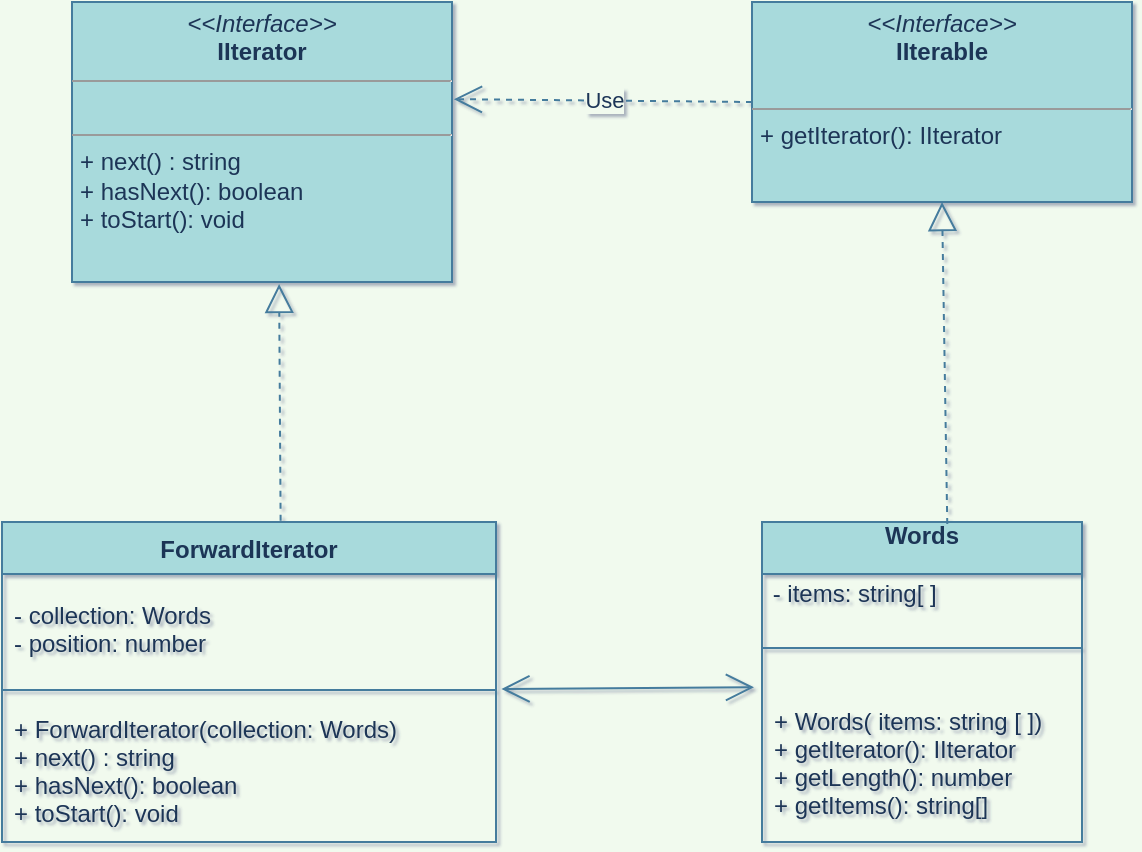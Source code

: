 <mxfile>
    <diagram id="Nbmav5JtQHxNNvS3Y5OF" name="Page-1">
        <mxGraphModel dx="1256" dy="743" grid="0" gridSize="10" guides="1" tooltips="1" connect="1" arrows="1" fold="1" page="1" pageScale="1" pageWidth="827" pageHeight="1169" background="#F1FAEE" math="0" shadow="1">
            <root>
                <mxCell id="0"/>
                <mxCell id="1" parent="0"/>
                <mxCell id="2" value="&lt;p style=&quot;margin: 0px ; margin-top: 4px ; text-align: center&quot;&gt;&lt;i&gt;&amp;lt;&amp;lt;Interface&amp;gt;&amp;gt;&lt;/i&gt;&lt;br&gt;&lt;b&gt;IIterable&lt;/b&gt;&lt;/p&gt;&lt;p style=&quot;margin: 0px ; margin-left: 4px&quot;&gt;&lt;br&gt;&lt;/p&gt;&lt;hr size=&quot;1&quot;&gt;&lt;p style=&quot;margin: 0px ; margin-left: 4px&quot;&gt;+ getIterator(): IIterator&lt;/p&gt;" style="verticalAlign=middle;align=left;overflow=fill;fontSize=12;fontFamily=Helvetica;html=1;fillColor=#A8DADC;strokeColor=#457B9D;fontColor=#1D3557;" vertex="1" parent="1">
                    <mxGeometry x="470" y="180" width="190" height="100" as="geometry"/>
                </mxCell>
                <mxCell id="3" value="&lt;p style=&quot;margin: 0px ; margin-top: 4px ; text-align: center&quot;&gt;&lt;i&gt;&amp;lt;&amp;lt;Interface&amp;gt;&amp;gt;&lt;/i&gt;&lt;br&gt;&lt;b&gt;IIterator&lt;/b&gt;&lt;/p&gt;&lt;hr size=&quot;1&quot;&gt;&lt;p style=&quot;margin: 0px ; margin-left: 4px&quot;&gt;&lt;br&gt;&lt;/p&gt;&lt;hr size=&quot;1&quot;&gt;&lt;p style=&quot;margin: 0px ; margin-left: 4px&quot;&gt;+ next() : string&lt;/p&gt;&lt;p style=&quot;margin: 0px ; margin-left: 4px&quot;&gt;+ hasNext(): boolean&lt;/p&gt;&lt;p style=&quot;margin: 0px ; margin-left: 4px&quot;&gt;+ toStart(): void&lt;/p&gt;" style="verticalAlign=middle;align=left;overflow=fill;fontSize=12;fontFamily=Helvetica;html=1;fillColor=#A8DADC;strokeColor=#457B9D;fontColor=#1D3557;" vertex="1" parent="1">
                    <mxGeometry x="130" y="180" width="190" height="140" as="geometry"/>
                </mxCell>
                <mxCell id="4" value="Words&#10;" style="swimlane;fontStyle=1;align=center;verticalAlign=middle;childLayout=stackLayout;horizontal=1;startSize=26;horizontalStack=0;resizeParent=1;resizeParentMax=0;resizeLast=0;collapsible=1;marginBottom=0;fillColor=#A8DADC;strokeColor=#457B9D;fontColor=#1D3557;" vertex="1" parent="1">
                    <mxGeometry x="475" y="440" width="160" height="160" as="geometry"/>
                </mxCell>
                <mxCell id="12" value="&amp;nbsp;- items: string[ ]" style="text;html=1;align=left;verticalAlign=middle;resizable=0;points=[];autosize=1;strokeColor=none;fontColor=#1D3557;" vertex="1" parent="4">
                    <mxGeometry y="26" width="160" height="20" as="geometry"/>
                </mxCell>
                <mxCell id="6" value="" style="line;strokeWidth=1;fillColor=none;align=left;verticalAlign=middle;spacingTop=-1;spacingLeft=3;spacingRight=3;rotatable=0;labelPosition=right;points=[];portConstraint=eastwest;labelBackgroundColor=#F1FAEE;strokeColor=#457B9D;fontColor=#1D3557;" vertex="1" parent="4">
                    <mxGeometry y="46" width="160" height="34" as="geometry"/>
                </mxCell>
                <mxCell id="7" value="+ Words( items: string [ ])&#10;+ getIterator(): IIterator&#10;+ getLength(): number&#10;+ getItems(): string[]" style="text;strokeColor=none;fillColor=none;align=left;verticalAlign=middle;spacingLeft=4;spacingRight=4;overflow=hidden;rotatable=0;points=[[0,0.5],[1,0.5]];portConstraint=eastwest;fontColor=#1D3557;" vertex="1" parent="4">
                    <mxGeometry y="80" width="160" height="80" as="geometry"/>
                </mxCell>
                <mxCell id="8" value="ForwardIterator" style="swimlane;fontStyle=1;align=center;verticalAlign=middle;childLayout=stackLayout;horizontal=1;startSize=26;horizontalStack=0;resizeParent=1;resizeParentMax=0;resizeLast=0;collapsible=1;marginBottom=0;fillColor=#A8DADC;strokeColor=#457B9D;fontColor=#1D3557;" vertex="1" parent="1">
                    <mxGeometry x="95" y="440" width="247" height="160" as="geometry"/>
                </mxCell>
                <mxCell id="9" value="- collection: Words&#10;- position: number" style="text;strokeColor=none;fillColor=none;align=left;verticalAlign=middle;spacingLeft=4;spacingRight=4;overflow=hidden;rotatable=0;points=[[0,0.5],[1,0.5]];portConstraint=eastwest;fontColor=#1D3557;" vertex="1" parent="8">
                    <mxGeometry y="26" width="247" height="54" as="geometry"/>
                </mxCell>
                <mxCell id="10" value="" style="line;strokeWidth=1;fillColor=none;align=left;verticalAlign=middle;spacingTop=-1;spacingLeft=3;spacingRight=3;rotatable=0;labelPosition=right;points=[];portConstraint=eastwest;labelBackgroundColor=#F1FAEE;strokeColor=#457B9D;fontColor=#1D3557;" vertex="1" parent="8">
                    <mxGeometry y="80" width="247" height="8" as="geometry"/>
                </mxCell>
                <mxCell id="11" value="+ ForwardIterator(collection: Words)&#10;+ next() : string&#10;+ hasNext(): boolean&#10;+ toStart(): void" style="text;strokeColor=none;fillColor=none;align=left;verticalAlign=middle;spacingLeft=4;spacingRight=4;overflow=hidden;rotatable=0;points=[[0,0.5],[1,0.5]];portConstraint=eastwest;fontColor=#1D3557;" vertex="1" parent="8">
                    <mxGeometry y="88" width="247" height="72" as="geometry"/>
                </mxCell>
                <mxCell id="13" value="" style="endArrow=block;dashed=1;endFill=0;endSize=12;html=1;exitX=0.564;exitY=-0.004;exitDx=0;exitDy=0;exitPerimeter=0;entryX=0.545;entryY=1.007;entryDx=0;entryDy=0;entryPerimeter=0;labelBackgroundColor=#F1FAEE;strokeColor=#457B9D;fontColor=#1D3557;" edge="1" parent="1" source="8" target="3">
                    <mxGeometry width="160" relative="1" as="geometry">
                        <mxPoint x="330" y="380" as="sourcePoint"/>
                        <mxPoint x="490" y="380" as="targetPoint"/>
                    </mxGeometry>
                </mxCell>
                <mxCell id="14" value="" style="endArrow=block;dashed=1;endFill=0;endSize=12;html=1;exitX=0.579;exitY=0.006;exitDx=0;exitDy=0;exitPerimeter=0;entryX=0.5;entryY=1;entryDx=0;entryDy=0;labelBackgroundColor=#F1FAEE;strokeColor=#457B9D;fontColor=#1D3557;" edge="1" parent="1" source="4" target="2">
                    <mxGeometry width="160" relative="1" as="geometry">
                        <mxPoint x="330" y="380" as="sourcePoint"/>
                        <mxPoint x="490" y="380" as="targetPoint"/>
                    </mxGeometry>
                </mxCell>
                <mxCell id="15" value="Use" style="endArrow=open;endSize=12;dashed=1;html=1;exitX=0;exitY=0.5;exitDx=0;exitDy=0;entryX=1.005;entryY=0.347;entryDx=0;entryDy=0;entryPerimeter=0;labelBackgroundColor=#F1FAEE;strokeColor=#457B9D;fontColor=#1D3557;" edge="1" parent="1" source="2" target="3">
                    <mxGeometry width="160" relative="1" as="geometry">
                        <mxPoint x="330" y="380" as="sourcePoint"/>
                        <mxPoint x="490" y="380" as="targetPoint"/>
                    </mxGeometry>
                </mxCell>
                <mxCell id="17" value="" style="endArrow=open;endFill=0;endSize=12;html=1;exitX=1.011;exitY=1.065;exitDx=0;exitDy=0;exitPerimeter=0;entryX=-0.025;entryY=0.033;entryDx=0;entryDy=0;entryPerimeter=0;startArrow=open;startFill=0;startSize=12;labelBackgroundColor=#F1FAEE;strokeColor=#457B9D;fontColor=#1D3557;" edge="1" parent="1" source="9" target="7">
                    <mxGeometry width="160" relative="1" as="geometry">
                        <mxPoint x="330" y="380" as="sourcePoint"/>
                        <mxPoint x="490" y="380" as="targetPoint"/>
                    </mxGeometry>
                </mxCell>
            </root>
        </mxGraphModel>
    </diagram>
</mxfile>